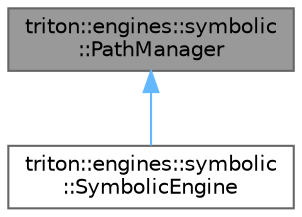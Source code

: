 digraph "triton::engines::symbolic::PathManager"
{
 // LATEX_PDF_SIZE
  bgcolor="transparent";
  edge [fontname=Helvetica,fontsize=10,labelfontname=Helvetica,labelfontsize=10];
  node [fontname=Helvetica,fontsize=10,shape=box,height=0.2,width=0.4];
  Node1 [label="triton::engines::symbolic\l::PathManager",height=0.2,width=0.4,color="gray40", fillcolor="grey60", style="filled", fontcolor="black",tooltip="The path manager class."];
  Node1 -> Node2 [dir="back",color="steelblue1",style="solid"];
  Node2 [label="triton::engines::symbolic\l::SymbolicEngine",height=0.2,width=0.4,color="gray40", fillcolor="white", style="filled",URL="$classtriton_1_1engines_1_1symbolic_1_1SymbolicEngine.html",tooltip="The symbolic engine class."];
}
